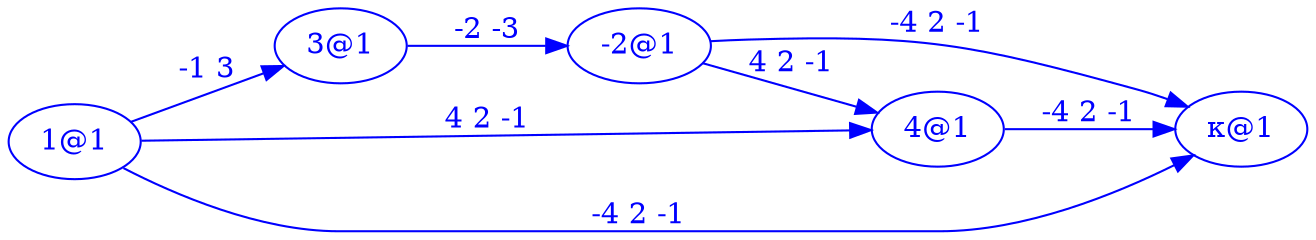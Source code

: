 digraph ImplicationGraph {

  rankdir=LR;
  margin=0;

  node [color=blue, fontcolor=blue]
  edge [color=blue, fontcolor=blue]

  n1 [label="1@1"];
  n2 [label="3@1"];
  n3 [label="-2@1"];
  n4 [label="4@1"];
  n5 [label="κ@1"];

  n1 -> n2 [label="-1 3"];
  n2 -> n3 [label="-2 -3"];
  n1 -> n4 [label="4 2 -1"];
  n3 -> n4 [label="4 2 -1"];

  n3 -> n5 [label="-4 2 -1"];
  n1 -> n5 [label="-4 2 -1"];
  n4 -> n5 [label="-4 2 -1"];

}
